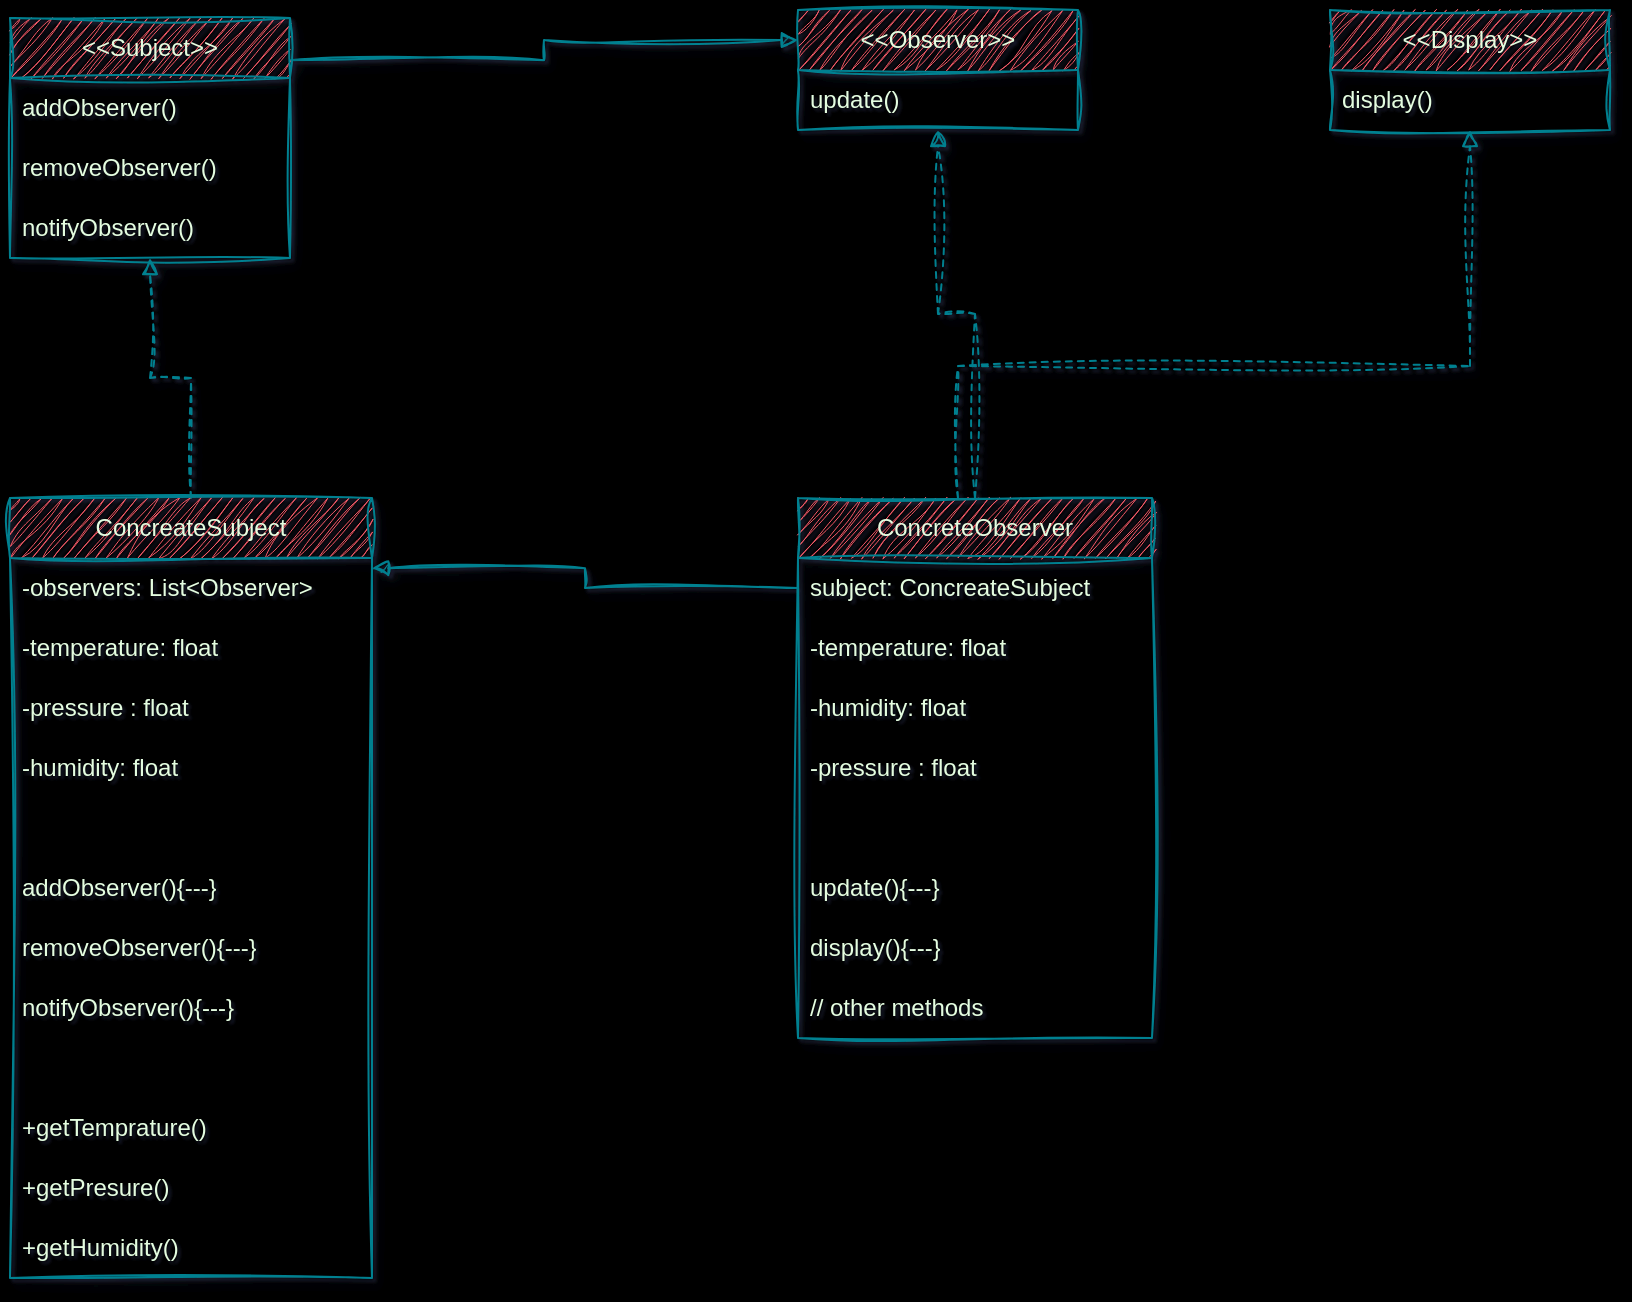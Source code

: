 <mxfile version="21.6.5" type="device">
  <diagram id="rm9I_QjmZgr1y0QWtpJx" name="Page-1">
    <mxGraphModel dx="1221" dy="620" grid="0" gridSize="10" guides="1" tooltips="1" connect="1" arrows="1" fold="1" page="1" pageScale="1" pageWidth="1169" pageHeight="827" background="#000000" math="0" shadow="1">
      <root>
        <mxCell id="0" />
        <mxCell id="1" parent="0" />
        <mxCell id="PfwHJsDXubMot4A9wJ8y-23" style="edgeStyle=orthogonalEdgeStyle;rounded=0;orthogonalLoop=1;jettySize=auto;html=1;entryX=0;entryY=0.25;entryDx=0;entryDy=0;endArrow=block;endFill=1;sketch=1;curveFitting=1;jiggle=2;shadow=1;exitX=1;exitY=0.176;exitDx=0;exitDy=0;exitPerimeter=0;labelBackgroundColor=none;strokeColor=#028090;fontColor=default;" edge="1" parent="1" source="PfwHJsDXubMot4A9wJ8y-1" target="PfwHJsDXubMot4A9wJ8y-5">
          <mxGeometry relative="1" as="geometry" />
        </mxCell>
        <mxCell id="PfwHJsDXubMot4A9wJ8y-1" value="&amp;lt;&amp;lt;Subject&amp;gt;&amp;gt;" style="swimlane;fontStyle=0;childLayout=stackLayout;horizontal=1;startSize=30;horizontalStack=0;resizeParent=1;resizeParentMax=0;resizeLast=0;collapsible=1;marginBottom=0;whiteSpace=wrap;html=1;sketch=1;curveFitting=1;jiggle=2;shadow=1;labelBackgroundColor=none;fillColor=#F45B69;strokeColor=#028090;fontColor=#E4FDE1;" vertex="1" parent="1">
          <mxGeometry x="147" y="209" width="140" height="120" as="geometry">
            <mxRectangle x="324" y="337" width="103" height="30" as="alternateBounds" />
          </mxGeometry>
        </mxCell>
        <mxCell id="PfwHJsDXubMot4A9wJ8y-31" value="addObserver()" style="text;strokeColor=none;fillColor=none;align=left;verticalAlign=middle;spacingLeft=4;spacingRight=4;overflow=hidden;points=[[0,0.5],[1,0.5]];portConstraint=eastwest;rotatable=0;whiteSpace=wrap;html=1;sketch=1;curveFitting=1;jiggle=2;shadow=1;labelBackgroundColor=none;fontColor=#E4FDE1;" vertex="1" parent="PfwHJsDXubMot4A9wJ8y-1">
          <mxGeometry y="30" width="140" height="30" as="geometry" />
        </mxCell>
        <mxCell id="PfwHJsDXubMot4A9wJ8y-3" value="removeObserver()" style="text;strokeColor=none;fillColor=none;align=left;verticalAlign=middle;spacingLeft=4;spacingRight=4;overflow=hidden;points=[[0,0.5],[1,0.5]];portConstraint=eastwest;rotatable=0;whiteSpace=wrap;html=1;sketch=1;curveFitting=1;jiggle=2;shadow=1;labelBackgroundColor=none;fontColor=#E4FDE1;" vertex="1" parent="PfwHJsDXubMot4A9wJ8y-1">
          <mxGeometry y="60" width="140" height="30" as="geometry" />
        </mxCell>
        <mxCell id="PfwHJsDXubMot4A9wJ8y-4" value="notifyObserver()" style="text;strokeColor=none;fillColor=none;align=left;verticalAlign=middle;spacingLeft=4;spacingRight=4;overflow=hidden;points=[[0,0.5],[1,0.5]];portConstraint=eastwest;rotatable=0;whiteSpace=wrap;html=1;sketch=1;curveFitting=1;jiggle=2;shadow=1;labelBackgroundColor=none;fontColor=#E4FDE1;" vertex="1" parent="PfwHJsDXubMot4A9wJ8y-1">
          <mxGeometry y="90" width="140" height="30" as="geometry" />
        </mxCell>
        <mxCell id="PfwHJsDXubMot4A9wJ8y-5" value="&amp;lt;&amp;lt;Observer&amp;gt;&amp;gt;" style="swimlane;fontStyle=0;childLayout=stackLayout;horizontal=1;startSize=30;horizontalStack=0;resizeParent=1;resizeParentMax=0;resizeLast=0;collapsible=1;marginBottom=0;whiteSpace=wrap;html=1;sketch=1;curveFitting=1;jiggle=2;shadow=1;labelBackgroundColor=none;fillColor=#F45B69;strokeColor=#028090;fontColor=#E4FDE1;" vertex="1" parent="1">
          <mxGeometry x="541" y="205" width="140" height="60" as="geometry">
            <mxRectangle x="718" y="333" width="112" height="30" as="alternateBounds" />
          </mxGeometry>
        </mxCell>
        <mxCell id="PfwHJsDXubMot4A9wJ8y-6" value="update()" style="text;strokeColor=none;fillColor=none;align=left;verticalAlign=middle;spacingLeft=4;spacingRight=4;overflow=hidden;points=[[0,0.5],[1,0.5]];portConstraint=eastwest;rotatable=0;whiteSpace=wrap;html=1;sketch=1;curveFitting=1;jiggle=2;shadow=1;labelBackgroundColor=none;fontColor=#E4FDE1;" vertex="1" parent="PfwHJsDXubMot4A9wJ8y-5">
          <mxGeometry y="30" width="140" height="30" as="geometry" />
        </mxCell>
        <mxCell id="PfwHJsDXubMot4A9wJ8y-18" style="edgeStyle=orthogonalEdgeStyle;rounded=0;orthogonalLoop=1;jettySize=auto;html=1;dashed=1;endArrow=block;endFill=0;sketch=1;curveFitting=1;jiggle=2;shadow=1;labelBackgroundColor=none;strokeColor=#028090;fontColor=default;" edge="1" parent="1" source="PfwHJsDXubMot4A9wJ8y-9" target="PfwHJsDXubMot4A9wJ8y-1">
          <mxGeometry relative="1" as="geometry" />
        </mxCell>
        <mxCell id="PfwHJsDXubMot4A9wJ8y-9" value="ConcreateSubject" style="swimlane;fontStyle=0;childLayout=stackLayout;horizontal=1;startSize=30;horizontalStack=0;resizeParent=1;resizeParentMax=0;resizeLast=0;collapsible=1;marginBottom=0;whiteSpace=wrap;html=1;sketch=1;curveFitting=1;jiggle=2;shadow=1;labelBackgroundColor=none;fillColor=#F45B69;strokeColor=#028090;fontColor=#E4FDE1;" vertex="1" parent="1">
          <mxGeometry x="147" y="449" width="181" height="390" as="geometry">
            <mxRectangle x="324" y="573" width="130" height="30" as="alternateBounds" />
          </mxGeometry>
        </mxCell>
        <mxCell id="PfwHJsDXubMot4A9wJ8y-20" value="-observers: List&amp;lt;Observer&amp;gt;" style="text;strokeColor=none;fillColor=none;align=left;verticalAlign=middle;spacingLeft=4;spacingRight=4;overflow=hidden;points=[[0,0.5],[1,0.5]];portConstraint=eastwest;rotatable=0;whiteSpace=wrap;html=1;sketch=1;curveFitting=1;jiggle=2;shadow=1;labelBackgroundColor=none;fontColor=#E4FDE1;" vertex="1" parent="PfwHJsDXubMot4A9wJ8y-9">
          <mxGeometry y="30" width="181" height="30" as="geometry" />
        </mxCell>
        <mxCell id="PfwHJsDXubMot4A9wJ8y-38" value="-temperature: float&amp;nbsp;" style="text;strokeColor=none;fillColor=none;align=left;verticalAlign=middle;spacingLeft=4;spacingRight=4;overflow=hidden;points=[[0,0.5],[1,0.5]];portConstraint=eastwest;rotatable=0;whiteSpace=wrap;html=1;sketch=1;curveFitting=1;jiggle=2;shadow=1;labelBackgroundColor=none;fontColor=#E4FDE1;" vertex="1" parent="PfwHJsDXubMot4A9wJ8y-9">
          <mxGeometry y="60" width="181" height="30" as="geometry" />
        </mxCell>
        <mxCell id="PfwHJsDXubMot4A9wJ8y-42" value="-pressure : float&amp;nbsp;" style="text;strokeColor=none;fillColor=none;align=left;verticalAlign=middle;spacingLeft=4;spacingRight=4;overflow=hidden;points=[[0,0.5],[1,0.5]];portConstraint=eastwest;rotatable=0;whiteSpace=wrap;html=1;sketch=1;curveFitting=1;jiggle=2;shadow=1;labelBackgroundColor=none;fontColor=#E4FDE1;" vertex="1" parent="PfwHJsDXubMot4A9wJ8y-9">
          <mxGeometry y="90" width="181" height="30" as="geometry" />
        </mxCell>
        <mxCell id="PfwHJsDXubMot4A9wJ8y-43" value="-humidity: float&amp;nbsp;" style="text;strokeColor=none;fillColor=none;align=left;verticalAlign=middle;spacingLeft=4;spacingRight=4;overflow=hidden;points=[[0,0.5],[1,0.5]];portConstraint=eastwest;rotatable=0;whiteSpace=wrap;html=1;sketch=1;curveFitting=1;jiggle=2;shadow=1;labelBackgroundColor=none;fontColor=#E4FDE1;" vertex="1" parent="PfwHJsDXubMot4A9wJ8y-9">
          <mxGeometry y="120" width="181" height="30" as="geometry" />
        </mxCell>
        <mxCell id="PfwHJsDXubMot4A9wJ8y-32" value="&amp;nbsp;" style="text;strokeColor=none;fillColor=none;align=left;verticalAlign=middle;spacingLeft=4;spacingRight=4;overflow=hidden;points=[[0,0.5],[1,0.5]];portConstraint=eastwest;rotatable=0;whiteSpace=wrap;html=1;sketch=1;curveFitting=1;jiggle=2;shadow=1;labelBackgroundColor=none;fontColor=#E4FDE1;" vertex="1" parent="PfwHJsDXubMot4A9wJ8y-9">
          <mxGeometry y="150" width="181" height="30" as="geometry" />
        </mxCell>
        <mxCell id="PfwHJsDXubMot4A9wJ8y-10" value="addObserver(){---}" style="text;strokeColor=none;fillColor=none;align=left;verticalAlign=middle;spacingLeft=4;spacingRight=4;overflow=hidden;points=[[0,0.5],[1,0.5]];portConstraint=eastwest;rotatable=0;whiteSpace=wrap;html=1;sketch=1;curveFitting=1;jiggle=2;shadow=1;labelBackgroundColor=none;fontColor=#E4FDE1;" vertex="1" parent="PfwHJsDXubMot4A9wJ8y-9">
          <mxGeometry y="180" width="181" height="30" as="geometry" />
        </mxCell>
        <mxCell id="PfwHJsDXubMot4A9wJ8y-11" value="removeObserver(){---}" style="text;strokeColor=none;fillColor=none;align=left;verticalAlign=middle;spacingLeft=4;spacingRight=4;overflow=hidden;points=[[0,0.5],[1,0.5]];portConstraint=eastwest;rotatable=0;whiteSpace=wrap;html=1;sketch=1;curveFitting=1;jiggle=2;shadow=1;labelBackgroundColor=none;fontColor=#E4FDE1;" vertex="1" parent="PfwHJsDXubMot4A9wJ8y-9">
          <mxGeometry y="210" width="181" height="30" as="geometry" />
        </mxCell>
        <mxCell id="PfwHJsDXubMot4A9wJ8y-12" value="notifyObserver(){---}" style="text;strokeColor=none;fillColor=none;align=left;verticalAlign=middle;spacingLeft=4;spacingRight=4;overflow=hidden;points=[[0,0.5],[1,0.5]];portConstraint=eastwest;rotatable=0;whiteSpace=wrap;html=1;sketch=1;curveFitting=1;jiggle=2;shadow=1;labelBackgroundColor=none;fontColor=#E4FDE1;" vertex="1" parent="PfwHJsDXubMot4A9wJ8y-9">
          <mxGeometry y="240" width="181" height="30" as="geometry" />
        </mxCell>
        <mxCell id="PfwHJsDXubMot4A9wJ8y-27" value="&amp;nbsp;" style="text;strokeColor=none;fillColor=none;align=left;verticalAlign=middle;spacingLeft=4;spacingRight=4;overflow=hidden;points=[[0,0.5],[1,0.5]];portConstraint=eastwest;rotatable=0;whiteSpace=wrap;html=1;sketch=1;curveFitting=1;jiggle=2;shadow=1;labelBackgroundColor=none;fontColor=#E4FDE1;" vertex="1" parent="PfwHJsDXubMot4A9wJ8y-9">
          <mxGeometry y="270" width="181" height="30" as="geometry" />
        </mxCell>
        <mxCell id="PfwHJsDXubMot4A9wJ8y-25" value="+getTemprature()" style="text;strokeColor=none;fillColor=none;align=left;verticalAlign=middle;spacingLeft=4;spacingRight=4;overflow=hidden;points=[[0,0.5],[1,0.5]];portConstraint=eastwest;rotatable=0;whiteSpace=wrap;html=1;sketch=1;curveFitting=1;jiggle=2;shadow=1;labelBackgroundColor=none;fontColor=#E4FDE1;" vertex="1" parent="PfwHJsDXubMot4A9wJ8y-9">
          <mxGeometry y="300" width="181" height="30" as="geometry" />
        </mxCell>
        <mxCell id="PfwHJsDXubMot4A9wJ8y-2" value="+getPresure()" style="text;strokeColor=none;fillColor=none;align=left;verticalAlign=middle;spacingLeft=4;spacingRight=4;overflow=hidden;points=[[0,0.5],[1,0.5]];portConstraint=eastwest;rotatable=0;whiteSpace=wrap;html=1;sketch=1;curveFitting=1;jiggle=2;shadow=1;labelBackgroundColor=none;fontColor=#E4FDE1;" vertex="1" parent="PfwHJsDXubMot4A9wJ8y-9">
          <mxGeometry y="330" width="181" height="30" as="geometry" />
        </mxCell>
        <mxCell id="PfwHJsDXubMot4A9wJ8y-44" value="+getHumidity()" style="text;strokeColor=none;fillColor=none;align=left;verticalAlign=middle;spacingLeft=4;spacingRight=4;overflow=hidden;points=[[0,0.5],[1,0.5]];portConstraint=eastwest;rotatable=0;whiteSpace=wrap;html=1;sketch=1;curveFitting=1;jiggle=2;shadow=1;labelBackgroundColor=none;fontColor=#E4FDE1;" vertex="1" parent="PfwHJsDXubMot4A9wJ8y-9">
          <mxGeometry y="360" width="181" height="30" as="geometry" />
        </mxCell>
        <mxCell id="PfwHJsDXubMot4A9wJ8y-19" style="edgeStyle=orthogonalEdgeStyle;rounded=0;orthogonalLoop=1;jettySize=auto;html=1;endArrow=block;endFill=0;dashed=1;sketch=1;curveFitting=1;jiggle=2;shadow=1;labelBackgroundColor=none;strokeColor=#028090;fontColor=default;" edge="1" parent="1" source="PfwHJsDXubMot4A9wJ8y-13" target="PfwHJsDXubMot4A9wJ8y-5">
          <mxGeometry relative="1" as="geometry" />
        </mxCell>
        <mxCell id="PfwHJsDXubMot4A9wJ8y-24" style="edgeStyle=orthogonalEdgeStyle;rounded=0;orthogonalLoop=1;jettySize=auto;html=1;endArrow=block;endFill=1;entryX=1;entryY=0.09;entryDx=0;entryDy=0;entryPerimeter=0;sketch=1;curveFitting=1;jiggle=2;shadow=1;exitX=0;exitY=0.5;exitDx=0;exitDy=0;labelBackgroundColor=none;strokeColor=#028090;fontColor=default;" edge="1" parent="1" source="PfwHJsDXubMot4A9wJ8y-14" target="PfwHJsDXubMot4A9wJ8y-9">
          <mxGeometry relative="1" as="geometry">
            <mxPoint x="541" y="524" as="sourcePoint" />
          </mxGeometry>
        </mxCell>
        <mxCell id="PfwHJsDXubMot4A9wJ8y-13" value="ConcreteObserver" style="swimlane;fontStyle=0;childLayout=stackLayout;horizontal=1;startSize=30;horizontalStack=0;resizeParent=1;resizeParentMax=0;resizeLast=0;collapsible=1;marginBottom=0;whiteSpace=wrap;html=1;sketch=1;curveFitting=1;jiggle=2;shadow=1;labelBackgroundColor=none;fillColor=#F45B69;strokeColor=#028090;fontColor=#E4FDE1;" vertex="1" parent="1">
          <mxGeometry x="541" y="449" width="177" height="270" as="geometry">
            <mxRectangle x="718" y="577" width="133" height="30" as="alternateBounds" />
          </mxGeometry>
        </mxCell>
        <mxCell id="PfwHJsDXubMot4A9wJ8y-14" value="subject:&amp;nbsp;ConcreateSubject" style="text;strokeColor=none;fillColor=none;align=left;verticalAlign=middle;spacingLeft=4;spacingRight=4;overflow=hidden;points=[[0,0.5],[1,0.5]];portConstraint=eastwest;rotatable=0;whiteSpace=wrap;html=1;sketch=1;curveFitting=1;jiggle=2;shadow=1;labelBackgroundColor=none;fontColor=#E4FDE1;" vertex="1" parent="PfwHJsDXubMot4A9wJ8y-13">
          <mxGeometry y="30" width="177" height="30" as="geometry" />
        </mxCell>
        <mxCell id="PfwHJsDXubMot4A9wJ8y-45" value="-temperature: float&amp;nbsp;" style="text;strokeColor=none;fillColor=none;align=left;verticalAlign=middle;spacingLeft=4;spacingRight=4;overflow=hidden;points=[[0,0.5],[1,0.5]];portConstraint=eastwest;rotatable=0;whiteSpace=wrap;html=1;sketch=1;curveFitting=1;jiggle=2;shadow=1;labelBackgroundColor=none;fontColor=#E4FDE1;" vertex="1" parent="PfwHJsDXubMot4A9wJ8y-13">
          <mxGeometry y="60" width="177" height="30" as="geometry" />
        </mxCell>
        <mxCell id="PfwHJsDXubMot4A9wJ8y-47" value="-humidity: float&amp;nbsp;" style="text;strokeColor=none;fillColor=none;align=left;verticalAlign=middle;spacingLeft=4;spacingRight=4;overflow=hidden;points=[[0,0.5],[1,0.5]];portConstraint=eastwest;rotatable=0;whiteSpace=wrap;html=1;sketch=1;curveFitting=1;jiggle=2;shadow=1;labelBackgroundColor=none;fontColor=#E4FDE1;" vertex="1" parent="PfwHJsDXubMot4A9wJ8y-13">
          <mxGeometry y="90" width="177" height="30" as="geometry" />
        </mxCell>
        <mxCell id="PfwHJsDXubMot4A9wJ8y-46" value="-pressure : float&amp;nbsp;" style="text;strokeColor=none;fillColor=none;align=left;verticalAlign=middle;spacingLeft=4;spacingRight=4;overflow=hidden;points=[[0,0.5],[1,0.5]];portConstraint=eastwest;rotatable=0;whiteSpace=wrap;html=1;sketch=1;curveFitting=1;jiggle=2;shadow=1;labelBackgroundColor=none;fontColor=#E4FDE1;" vertex="1" parent="PfwHJsDXubMot4A9wJ8y-13">
          <mxGeometry y="120" width="177" height="30" as="geometry" />
        </mxCell>
        <mxCell id="PfwHJsDXubMot4A9wJ8y-28" value="&amp;nbsp;" style="text;strokeColor=none;fillColor=none;align=left;verticalAlign=middle;spacingLeft=4;spacingRight=4;overflow=hidden;points=[[0,0.5],[1,0.5]];portConstraint=eastwest;rotatable=0;whiteSpace=wrap;html=1;sketch=1;curveFitting=1;jiggle=2;shadow=1;labelBackgroundColor=none;fontColor=#E4FDE1;" vertex="1" parent="PfwHJsDXubMot4A9wJ8y-13">
          <mxGeometry y="150" width="177" height="30" as="geometry" />
        </mxCell>
        <mxCell id="PfwHJsDXubMot4A9wJ8y-15" value="update(){---}" style="text;strokeColor=none;fillColor=none;align=left;verticalAlign=middle;spacingLeft=4;spacingRight=4;overflow=hidden;points=[[0,0.5],[1,0.5]];portConstraint=eastwest;rotatable=0;whiteSpace=wrap;html=1;sketch=1;curveFitting=1;jiggle=2;shadow=1;labelBackgroundColor=none;fontColor=#E4FDE1;" vertex="1" parent="PfwHJsDXubMot4A9wJ8y-13">
          <mxGeometry y="180" width="177" height="30" as="geometry" />
        </mxCell>
        <mxCell id="PfwHJsDXubMot4A9wJ8y-37" value="display(){---}" style="text;strokeColor=none;fillColor=none;align=left;verticalAlign=middle;spacingLeft=4;spacingRight=4;overflow=hidden;points=[[0,0.5],[1,0.5]];portConstraint=eastwest;rotatable=0;whiteSpace=wrap;html=1;sketch=1;curveFitting=1;jiggle=2;shadow=1;labelBackgroundColor=none;fontColor=#E4FDE1;" vertex="1" parent="PfwHJsDXubMot4A9wJ8y-13">
          <mxGeometry y="210" width="177" height="30" as="geometry" />
        </mxCell>
        <mxCell id="PfwHJsDXubMot4A9wJ8y-30" value="// other methods" style="text;strokeColor=none;fillColor=none;align=left;verticalAlign=middle;spacingLeft=4;spacingRight=4;overflow=hidden;points=[[0,0.5],[1,0.5]];portConstraint=eastwest;rotatable=0;whiteSpace=wrap;html=1;sketch=1;curveFitting=1;jiggle=2;shadow=1;labelBackgroundColor=none;fontColor=#E4FDE1;" vertex="1" parent="PfwHJsDXubMot4A9wJ8y-13">
          <mxGeometry y="240" width="177" height="30" as="geometry" />
        </mxCell>
        <mxCell id="PfwHJsDXubMot4A9wJ8y-33" value="&amp;lt;&amp;lt;Display&amp;gt;&amp;gt;" style="swimlane;fontStyle=0;childLayout=stackLayout;horizontal=1;startSize=30;horizontalStack=0;resizeParent=1;resizeParentMax=0;resizeLast=0;collapsible=1;marginBottom=0;whiteSpace=wrap;html=1;sketch=1;curveFitting=1;jiggle=2;shadow=1;labelBackgroundColor=none;fillColor=#F45B69;strokeColor=#028090;fontColor=#E4FDE1;" vertex="1" parent="1">
          <mxGeometry x="807" y="205" width="140" height="60" as="geometry">
            <mxRectangle x="718" y="333" width="112" height="30" as="alternateBounds" />
          </mxGeometry>
        </mxCell>
        <mxCell id="PfwHJsDXubMot4A9wJ8y-35" value="display()" style="text;strokeColor=none;fillColor=none;align=left;verticalAlign=middle;spacingLeft=4;spacingRight=4;overflow=hidden;points=[[0,0.5],[1,0.5]];portConstraint=eastwest;rotatable=0;whiteSpace=wrap;html=1;sketch=1;curveFitting=1;jiggle=2;shadow=1;labelBackgroundColor=none;fontColor=#E4FDE1;" vertex="1" parent="PfwHJsDXubMot4A9wJ8y-33">
          <mxGeometry y="30" width="140" height="30" as="geometry" />
        </mxCell>
        <mxCell id="PfwHJsDXubMot4A9wJ8y-36" style="edgeStyle=orthogonalEdgeStyle;rounded=0;orthogonalLoop=1;jettySize=auto;html=1;endArrow=block;endFill=0;dashed=1;sketch=1;curveFitting=1;jiggle=2;shadow=1;labelBackgroundColor=none;strokeColor=#028090;fontColor=default;" edge="1" parent="1" source="PfwHJsDXubMot4A9wJ8y-13" target="PfwHJsDXubMot4A9wJ8y-33">
          <mxGeometry relative="1" as="geometry">
            <mxPoint x="621" y="459" as="sourcePoint" />
            <mxPoint x="621" y="305" as="targetPoint" />
            <Array as="points">
              <mxPoint x="621" y="383" />
              <mxPoint x="877" y="383" />
            </Array>
          </mxGeometry>
        </mxCell>
      </root>
    </mxGraphModel>
  </diagram>
</mxfile>
